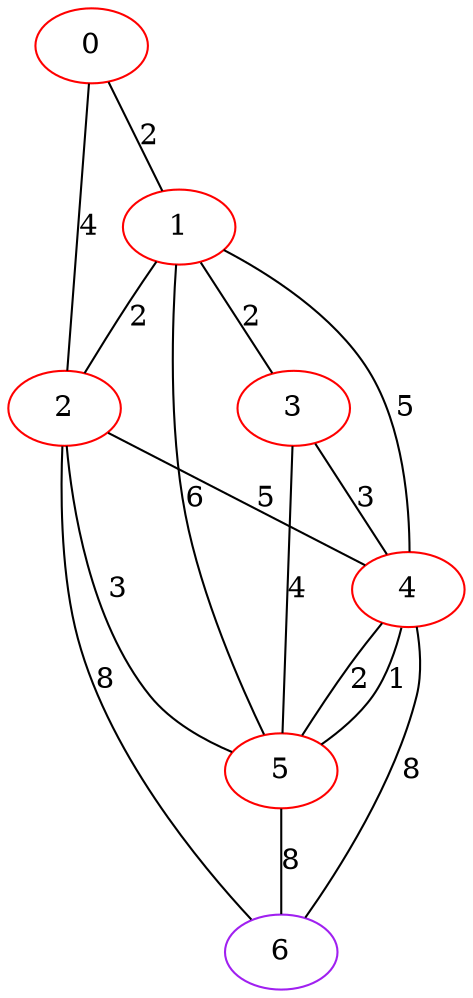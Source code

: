 graph "" {
0 [color=red, weight=1];
1 [color=red, weight=1];
2 [color=red, weight=1];
3 [color=red, weight=1];
4 [color=red, weight=1];
5 [color=red, weight=1];
6 [color=purple, weight=4];
0 -- 1  [key=0, label=2];
0 -- 2  [key=0, label=4];
1 -- 2  [key=0, label=2];
1 -- 3  [key=0, label=2];
1 -- 4  [key=0, label=5];
1 -- 5  [key=0, label=6];
2 -- 4  [key=0, label=5];
2 -- 5  [key=0, label=3];
2 -- 6  [key=0, label=8];
3 -- 4  [key=0, label=3];
3 -- 5  [key=0, label=4];
4 -- 5  [key=0, label=1];
4 -- 5  [key=1, label=2];
4 -- 6  [key=0, label=8];
5 -- 6  [key=0, label=8];
}
